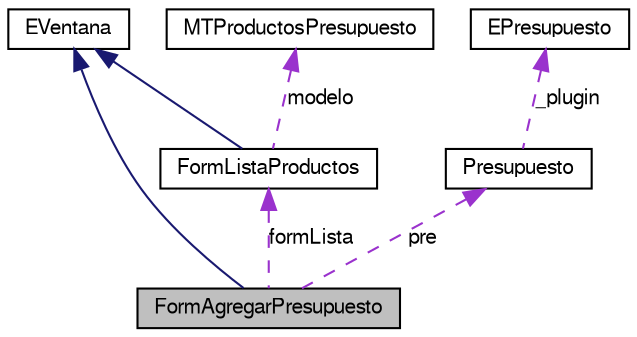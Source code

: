 digraph G
{
  bgcolor="transparent";
  edge [fontname="FreeSans",fontsize=10,labelfontname="FreeSans",labelfontsize=10];
  node [fontname="FreeSans",fontsize=10,shape=record];
  Node1 [label="FormAgregarPresupuesto",height=0.2,width=0.4,color="black", fillcolor="grey75", style="filled" fontcolor="black"];
  Node2 -> Node1 [dir=back,color="midnightblue",fontsize=10,style="solid",fontname="FreeSans"];
  Node2 [label="EVentana",height=0.2,width=0.4,color="black",URL="$classEVentana.html",tooltip="Ventana base de todas las ventanas."];
  Node3 -> Node1 [dir=back,color="darkorchid3",fontsize=10,style="dashed",label="formLista",fontname="FreeSans"];
  Node3 [label="FormListaProductos",height=0.2,width=0.4,color="black",URL="$classFormListaProductos.html"];
  Node2 -> Node3 [dir=back,color="midnightblue",fontsize=10,style="solid",fontname="FreeSans"];
  Node4 -> Node3 [dir=back,color="darkorchid3",fontsize=10,style="dashed",label="modelo",fontname="FreeSans"];
  Node4 [label="MTProductosPresupuesto",height=0.2,width=0.4,color="black",URL="$classMTProductosPresupuesto.html"];
  Node5 -> Node1 [dir=back,color="darkorchid3",fontsize=10,style="dashed",label="pre",fontname="FreeSans"];
  Node5 [label="Presupuesto",height=0.2,width=0.4,color="black",URL="$classPresupuesto.html",tooltip="Clase de presupuesto."];
  Node6 -> Node5 [dir=back,color="darkorchid3",fontsize=10,style="dashed",label="_plugin",fontname="FreeSans"];
  Node6 [label="EPresupuesto",height=0.2,width=0.4,color="black",URL="$classEPresupuesto.html",tooltip="Interfaz de presupuesto."];
}
